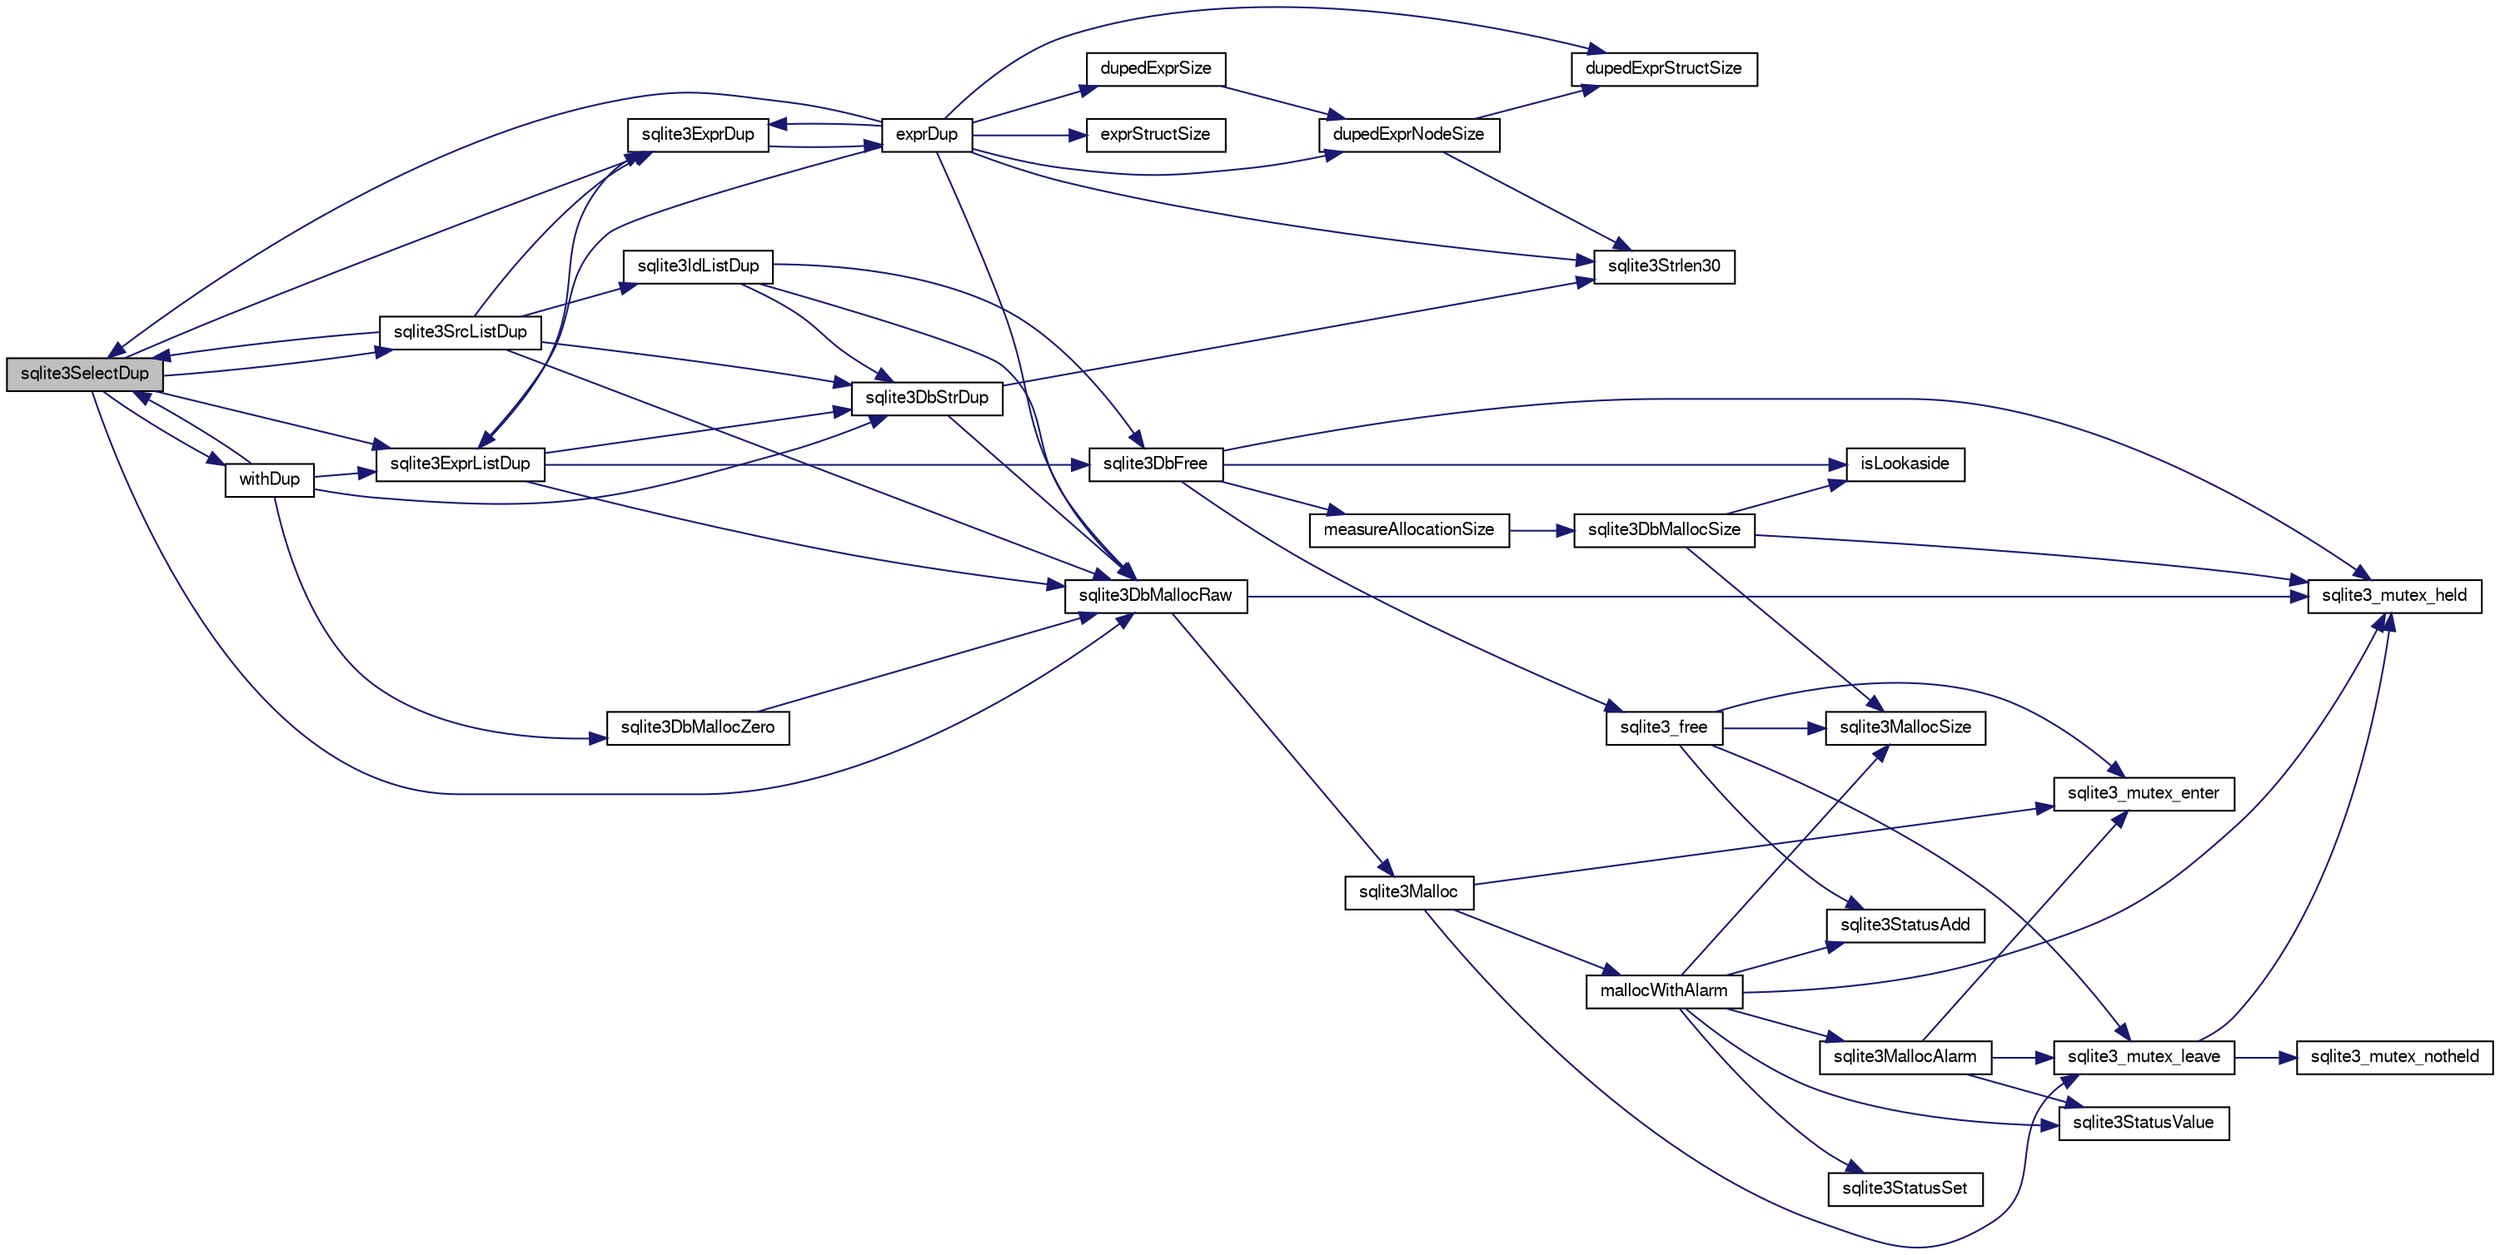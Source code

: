 digraph "sqlite3SelectDup"
{
  edge [fontname="FreeSans",fontsize="10",labelfontname="FreeSans",labelfontsize="10"];
  node [fontname="FreeSans",fontsize="10",shape=record];
  rankdir="LR";
  Node697356 [label="sqlite3SelectDup",height=0.2,width=0.4,color="black", fillcolor="grey75", style="filled", fontcolor="black"];
  Node697356 -> Node697357 [color="midnightblue",fontsize="10",style="solid",fontname="FreeSans"];
  Node697357 [label="sqlite3DbMallocRaw",height=0.2,width=0.4,color="black", fillcolor="white", style="filled",URL="$sqlite3_8c.html#abbe8be0cf7175e11ddc3e2218fad924e"];
  Node697357 -> Node697358 [color="midnightblue",fontsize="10",style="solid",fontname="FreeSans"];
  Node697358 [label="sqlite3_mutex_held",height=0.2,width=0.4,color="black", fillcolor="white", style="filled",URL="$sqlite3_8c.html#acf77da68932b6bc163c5e68547ecc3e7"];
  Node697357 -> Node697359 [color="midnightblue",fontsize="10",style="solid",fontname="FreeSans"];
  Node697359 [label="sqlite3Malloc",height=0.2,width=0.4,color="black", fillcolor="white", style="filled",URL="$sqlite3_8c.html#a361a2eaa846b1885f123abe46f5d8b2b"];
  Node697359 -> Node697360 [color="midnightblue",fontsize="10",style="solid",fontname="FreeSans"];
  Node697360 [label="sqlite3_mutex_enter",height=0.2,width=0.4,color="black", fillcolor="white", style="filled",URL="$sqlite3_8c.html#a1c12cde690bd89f104de5cbad12a6bf5"];
  Node697359 -> Node697361 [color="midnightblue",fontsize="10",style="solid",fontname="FreeSans"];
  Node697361 [label="mallocWithAlarm",height=0.2,width=0.4,color="black", fillcolor="white", style="filled",URL="$sqlite3_8c.html#ab070d5cf8e48ec8a6a43cf025d48598b"];
  Node697361 -> Node697358 [color="midnightblue",fontsize="10",style="solid",fontname="FreeSans"];
  Node697361 -> Node697362 [color="midnightblue",fontsize="10",style="solid",fontname="FreeSans"];
  Node697362 [label="sqlite3StatusSet",height=0.2,width=0.4,color="black", fillcolor="white", style="filled",URL="$sqlite3_8c.html#afec7586c01fcb5ea17dc9d7725a589d9"];
  Node697361 -> Node697363 [color="midnightblue",fontsize="10",style="solid",fontname="FreeSans"];
  Node697363 [label="sqlite3StatusValue",height=0.2,width=0.4,color="black", fillcolor="white", style="filled",URL="$sqlite3_8c.html#a30b8ac296c6e200c1fa57708d52c6ef6"];
  Node697361 -> Node697364 [color="midnightblue",fontsize="10",style="solid",fontname="FreeSans"];
  Node697364 [label="sqlite3MallocAlarm",height=0.2,width=0.4,color="black", fillcolor="white", style="filled",URL="$sqlite3_8c.html#ada66988e8471d1198f3219c062377508"];
  Node697364 -> Node697363 [color="midnightblue",fontsize="10",style="solid",fontname="FreeSans"];
  Node697364 -> Node697365 [color="midnightblue",fontsize="10",style="solid",fontname="FreeSans"];
  Node697365 [label="sqlite3_mutex_leave",height=0.2,width=0.4,color="black", fillcolor="white", style="filled",URL="$sqlite3_8c.html#a5838d235601dbd3c1fa993555c6bcc93"];
  Node697365 -> Node697358 [color="midnightblue",fontsize="10",style="solid",fontname="FreeSans"];
  Node697365 -> Node697366 [color="midnightblue",fontsize="10",style="solid",fontname="FreeSans"];
  Node697366 [label="sqlite3_mutex_notheld",height=0.2,width=0.4,color="black", fillcolor="white", style="filled",URL="$sqlite3_8c.html#a83967c837c1c000d3b5adcfaa688f5dc"];
  Node697364 -> Node697360 [color="midnightblue",fontsize="10",style="solid",fontname="FreeSans"];
  Node697361 -> Node697367 [color="midnightblue",fontsize="10",style="solid",fontname="FreeSans"];
  Node697367 [label="sqlite3MallocSize",height=0.2,width=0.4,color="black", fillcolor="white", style="filled",URL="$sqlite3_8c.html#acf5d2a5f35270bafb050bd2def576955"];
  Node697361 -> Node697368 [color="midnightblue",fontsize="10",style="solid",fontname="FreeSans"];
  Node697368 [label="sqlite3StatusAdd",height=0.2,width=0.4,color="black", fillcolor="white", style="filled",URL="$sqlite3_8c.html#afa029f93586aeab4cc85360905dae9cd"];
  Node697359 -> Node697365 [color="midnightblue",fontsize="10",style="solid",fontname="FreeSans"];
  Node697356 -> Node697369 [color="midnightblue",fontsize="10",style="solid",fontname="FreeSans"];
  Node697369 [label="sqlite3ExprListDup",height=0.2,width=0.4,color="black", fillcolor="white", style="filled",URL="$sqlite3_8c.html#abfb0903f2fc516fcceec37b3489d528c"];
  Node697369 -> Node697357 [color="midnightblue",fontsize="10",style="solid",fontname="FreeSans"];
  Node697369 -> Node697370 [color="midnightblue",fontsize="10",style="solid",fontname="FreeSans"];
  Node697370 [label="sqlite3DbFree",height=0.2,width=0.4,color="black", fillcolor="white", style="filled",URL="$sqlite3_8c.html#ac70ab821a6607b4a1b909582dc37a069"];
  Node697370 -> Node697358 [color="midnightblue",fontsize="10",style="solid",fontname="FreeSans"];
  Node697370 -> Node697371 [color="midnightblue",fontsize="10",style="solid",fontname="FreeSans"];
  Node697371 [label="measureAllocationSize",height=0.2,width=0.4,color="black", fillcolor="white", style="filled",URL="$sqlite3_8c.html#a45731e644a22fdb756e2b6337224217a"];
  Node697371 -> Node697372 [color="midnightblue",fontsize="10",style="solid",fontname="FreeSans"];
  Node697372 [label="sqlite3DbMallocSize",height=0.2,width=0.4,color="black", fillcolor="white", style="filled",URL="$sqlite3_8c.html#aa397e5a8a03495203a0767abf0a71f86"];
  Node697372 -> Node697367 [color="midnightblue",fontsize="10",style="solid",fontname="FreeSans"];
  Node697372 -> Node697358 [color="midnightblue",fontsize="10",style="solid",fontname="FreeSans"];
  Node697372 -> Node697373 [color="midnightblue",fontsize="10",style="solid",fontname="FreeSans"];
  Node697373 [label="isLookaside",height=0.2,width=0.4,color="black", fillcolor="white", style="filled",URL="$sqlite3_8c.html#a770fa05ff9717b75e16f4d968a77b897"];
  Node697370 -> Node697373 [color="midnightblue",fontsize="10",style="solid",fontname="FreeSans"];
  Node697370 -> Node697374 [color="midnightblue",fontsize="10",style="solid",fontname="FreeSans"];
  Node697374 [label="sqlite3_free",height=0.2,width=0.4,color="black", fillcolor="white", style="filled",URL="$sqlite3_8c.html#a6552349e36a8a691af5487999ab09519"];
  Node697374 -> Node697360 [color="midnightblue",fontsize="10",style="solid",fontname="FreeSans"];
  Node697374 -> Node697368 [color="midnightblue",fontsize="10",style="solid",fontname="FreeSans"];
  Node697374 -> Node697367 [color="midnightblue",fontsize="10",style="solid",fontname="FreeSans"];
  Node697374 -> Node697365 [color="midnightblue",fontsize="10",style="solid",fontname="FreeSans"];
  Node697369 -> Node697375 [color="midnightblue",fontsize="10",style="solid",fontname="FreeSans"];
  Node697375 [label="sqlite3ExprDup",height=0.2,width=0.4,color="black", fillcolor="white", style="filled",URL="$sqlite3_8c.html#a509095508224c9f99698d86205234209"];
  Node697375 -> Node697376 [color="midnightblue",fontsize="10",style="solid",fontname="FreeSans"];
  Node697376 [label="exprDup",height=0.2,width=0.4,color="black", fillcolor="white", style="filled",URL="$sqlite3_8c.html#a89f473c64253ae0a76749f543466a05a"];
  Node697376 -> Node697357 [color="midnightblue",fontsize="10",style="solid",fontname="FreeSans"];
  Node697376 -> Node697377 [color="midnightblue",fontsize="10",style="solid",fontname="FreeSans"];
  Node697377 [label="dupedExprSize",height=0.2,width=0.4,color="black", fillcolor="white", style="filled",URL="$sqlite3_8c.html#a9c79c04ad08e45cf19c143c6de3b634c"];
  Node697377 -> Node697378 [color="midnightblue",fontsize="10",style="solid",fontname="FreeSans"];
  Node697378 [label="dupedExprNodeSize",height=0.2,width=0.4,color="black", fillcolor="white", style="filled",URL="$sqlite3_8c.html#ad2b8ec81910e74d2a6a73250a7d82801"];
  Node697378 -> Node697379 [color="midnightblue",fontsize="10",style="solid",fontname="FreeSans"];
  Node697379 [label="dupedExprStructSize",height=0.2,width=0.4,color="black", fillcolor="white", style="filled",URL="$sqlite3_8c.html#ac6b4cf7bb7f9249aa2e5d311fe2e4998"];
  Node697378 -> Node697380 [color="midnightblue",fontsize="10",style="solid",fontname="FreeSans"];
  Node697380 [label="sqlite3Strlen30",height=0.2,width=0.4,color="black", fillcolor="white", style="filled",URL="$sqlite3_8c.html#a3dcd80ba41f1a308193dee74857b62a7"];
  Node697376 -> Node697379 [color="midnightblue",fontsize="10",style="solid",fontname="FreeSans"];
  Node697376 -> Node697380 [color="midnightblue",fontsize="10",style="solid",fontname="FreeSans"];
  Node697376 -> Node697381 [color="midnightblue",fontsize="10",style="solid",fontname="FreeSans"];
  Node697381 [label="exprStructSize",height=0.2,width=0.4,color="black", fillcolor="white", style="filled",URL="$sqlite3_8c.html#a8fe8a668c35e1c51cb67ab0e991f484e"];
  Node697376 -> Node697356 [color="midnightblue",fontsize="10",style="solid",fontname="FreeSans"];
  Node697376 -> Node697369 [color="midnightblue",fontsize="10",style="solid",fontname="FreeSans"];
  Node697376 -> Node697378 [color="midnightblue",fontsize="10",style="solid",fontname="FreeSans"];
  Node697376 -> Node697375 [color="midnightblue",fontsize="10",style="solid",fontname="FreeSans"];
  Node697369 -> Node697382 [color="midnightblue",fontsize="10",style="solid",fontname="FreeSans"];
  Node697382 [label="sqlite3DbStrDup",height=0.2,width=0.4,color="black", fillcolor="white", style="filled",URL="$sqlite3_8c.html#a0ec4772ee6de7316ecd1e6cabb1beeef"];
  Node697382 -> Node697380 [color="midnightblue",fontsize="10",style="solid",fontname="FreeSans"];
  Node697382 -> Node697357 [color="midnightblue",fontsize="10",style="solid",fontname="FreeSans"];
  Node697356 -> Node697383 [color="midnightblue",fontsize="10",style="solid",fontname="FreeSans"];
  Node697383 [label="sqlite3SrcListDup",height=0.2,width=0.4,color="black", fillcolor="white", style="filled",URL="$sqlite3_8c.html#a915ece76ebeede6852f63a447753ef9f"];
  Node697383 -> Node697357 [color="midnightblue",fontsize="10",style="solid",fontname="FreeSans"];
  Node697383 -> Node697382 [color="midnightblue",fontsize="10",style="solid",fontname="FreeSans"];
  Node697383 -> Node697356 [color="midnightblue",fontsize="10",style="solid",fontname="FreeSans"];
  Node697383 -> Node697375 [color="midnightblue",fontsize="10",style="solid",fontname="FreeSans"];
  Node697383 -> Node697384 [color="midnightblue",fontsize="10",style="solid",fontname="FreeSans"];
  Node697384 [label="sqlite3IdListDup",height=0.2,width=0.4,color="black", fillcolor="white", style="filled",URL="$sqlite3_8c.html#ac93854367d6e355c60ac6f40f3fe69a1"];
  Node697384 -> Node697357 [color="midnightblue",fontsize="10",style="solid",fontname="FreeSans"];
  Node697384 -> Node697370 [color="midnightblue",fontsize="10",style="solid",fontname="FreeSans"];
  Node697384 -> Node697382 [color="midnightblue",fontsize="10",style="solid",fontname="FreeSans"];
  Node697356 -> Node697375 [color="midnightblue",fontsize="10",style="solid",fontname="FreeSans"];
  Node697356 -> Node697385 [color="midnightblue",fontsize="10",style="solid",fontname="FreeSans"];
  Node697385 [label="withDup",height=0.2,width=0.4,color="black", fillcolor="white", style="filled",URL="$sqlite3_8c.html#a3f4d4194e35fd64b629b1533c50ffd7a"];
  Node697385 -> Node697386 [color="midnightblue",fontsize="10",style="solid",fontname="FreeSans"];
  Node697386 [label="sqlite3DbMallocZero",height=0.2,width=0.4,color="black", fillcolor="white", style="filled",URL="$sqlite3_8c.html#a49cfebac9d6067a03442c92af73f33e4"];
  Node697386 -> Node697357 [color="midnightblue",fontsize="10",style="solid",fontname="FreeSans"];
  Node697385 -> Node697356 [color="midnightblue",fontsize="10",style="solid",fontname="FreeSans"];
  Node697385 -> Node697369 [color="midnightblue",fontsize="10",style="solid",fontname="FreeSans"];
  Node697385 -> Node697382 [color="midnightblue",fontsize="10",style="solid",fontname="FreeSans"];
}
